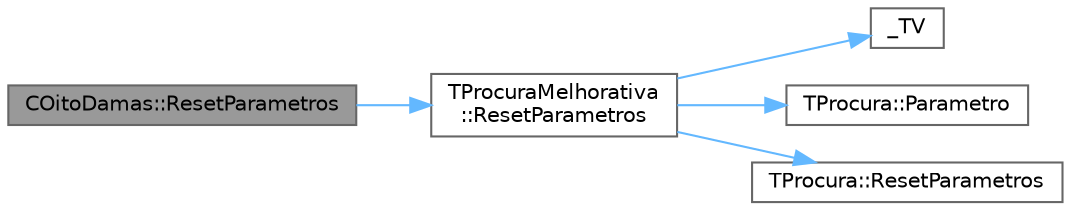 digraph "COitoDamas::ResetParametros"
{
 // LATEX_PDF_SIZE
  bgcolor="transparent";
  edge [fontname=Helvetica,fontsize=10,labelfontname=Helvetica,labelfontsize=10];
  node [fontname=Helvetica,fontsize=10,shape=box,height=0.2,width=0.4];
  rankdir="LR";
  Node1 [id="Node000001",label="COitoDamas::ResetParametros",height=0.2,width=0.4,color="gray40", fillcolor="grey60", style="filled", fontcolor="black",tooltip="Inicializa os parametros, indicadores e instâncias."];
  Node1 -> Node2 [id="edge1_Node000001_Node000002",color="steelblue1",style="solid",tooltip=" "];
  Node2 [id="Node000002",label="TProcuraMelhorativa\l::ResetParametros",height=0.2,width=0.4,color="grey40", fillcolor="white", style="filled",URL="$classTProcuraMelhorativa.html#ad52a9ac59f07587d70dc696c0648fe62",tooltip="Inicializa os parametros, indicadores e instâncias."];
  Node2 -> Node3 [id="edge2_Node000002_Node000003",color="steelblue1",style="solid",tooltip=" "];
  Node3 [id="Node000003",label="_TV",height=0.2,width=0.4,color="grey40", fillcolor="white", style="filled",URL="$TVector_8h.html#a442726d787e600d83bb1f358840dcb3a",tooltip=" "];
  Node2 -> Node4 [id="edge3_Node000002_Node000004",color="steelblue1",style="solid",tooltip=" "];
  Node4 [id="Node000004",label="TProcura::Parametro",height=0.2,width=0.4,color="grey40", fillcolor="white", style="filled",URL="$classTProcura.html#a0e9e692f29af8a5d5279a8647c800437",tooltip=" "];
  Node2 -> Node5 [id="edge4_Node000002_Node000005",color="steelblue1",style="solid",tooltip=" "];
  Node5 [id="Node000005",label="TProcura::ResetParametros",height=0.2,width=0.4,color="grey40", fillcolor="white", style="filled",URL="$classTProcura.html#a6b870a79b10bf2523bdb37c4b06bb871",tooltip="Inicializa os parametros, indicadores e instâncias."];
}

